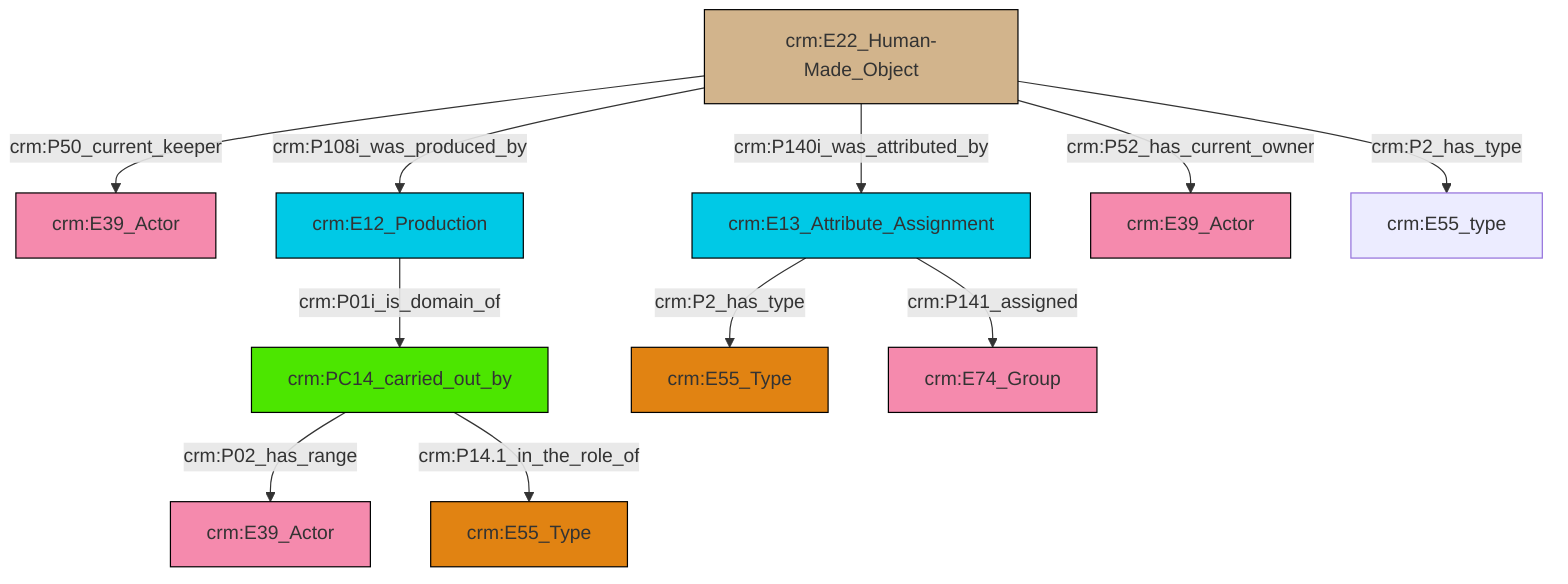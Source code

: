 graph TD
classDef Literal fill:#f2f2f2,stroke:#000000;
classDef CRM_Entity fill:#FFFFFF,stroke:#000000;
classDef Temporal_Entity fill:#00C9E6, stroke:#000000;
classDef Type fill:#E18312, stroke:#000000;
classDef Time-Span fill:#2C9C91, stroke:#000000;
classDef Appellation fill:#FFEB7F, stroke:#000000;
classDef Place fill:#008836, stroke:#000000;
classDef Persistent_Item fill:#B266B2, stroke:#000000;
classDef Conceptual_Object fill:#FFD700, stroke:#000000;
classDef Physical_Thing fill:#D2B48C, stroke:#000000;
classDef Actor fill:#f58aad, stroke:#000000;
classDef PC_Classes fill:#4ce600, stroke:#000000;
classDef Multi fill:#cccccc,stroke:#000000;

0["crm:E22_Human-Made_Object"]:::Physical_Thing -->|crm:P50_current_keeper| 1["crm:E39_Actor"]:::Actor
3["crm:E13_Attribute_Assignment"]:::Temporal_Entity -->|crm:P2_has_type| 4["crm:E55_Type"]:::Type
5["crm:PC14_carried_out_by"]:::PC_Classes -->|crm:P02_has_range| 6["crm:E39_Actor"]:::Actor
0["crm:E22_Human-Made_Object"]:::Physical_Thing -->|crm:P108i_was_produced_by| 7["crm:E12_Production"]:::Temporal_Entity
0["crm:E22_Human-Made_Object"]:::Physical_Thing -->|crm:P140i_was_attributed_by| 3["crm:E13_Attribute_Assignment"]:::Temporal_Entity
3["crm:E13_Attribute_Assignment"]:::Temporal_Entity -->|crm:P141_assigned| 14["crm:E74_Group"]:::Actor
0["crm:E22_Human-Made_Object"]:::Physical_Thing -->|crm:P52_has_current_owner| 9["crm:E39_Actor"]:::Actor
0["crm:E22_Human-Made_Object"]:::Physical_Thing -->|crm:P2_has_type| 11["crm:E55_type"]:::Default
5["crm:PC14_carried_out_by"]:::PC_Classes -->|crm:P14.1_in_the_role_of| 19["crm:E55_Type"]:::Type
7["crm:E12_Production"]:::Temporal_Entity -->|crm:P01i_is_domain_of| 5["crm:PC14_carried_out_by"]:::PC_Classes